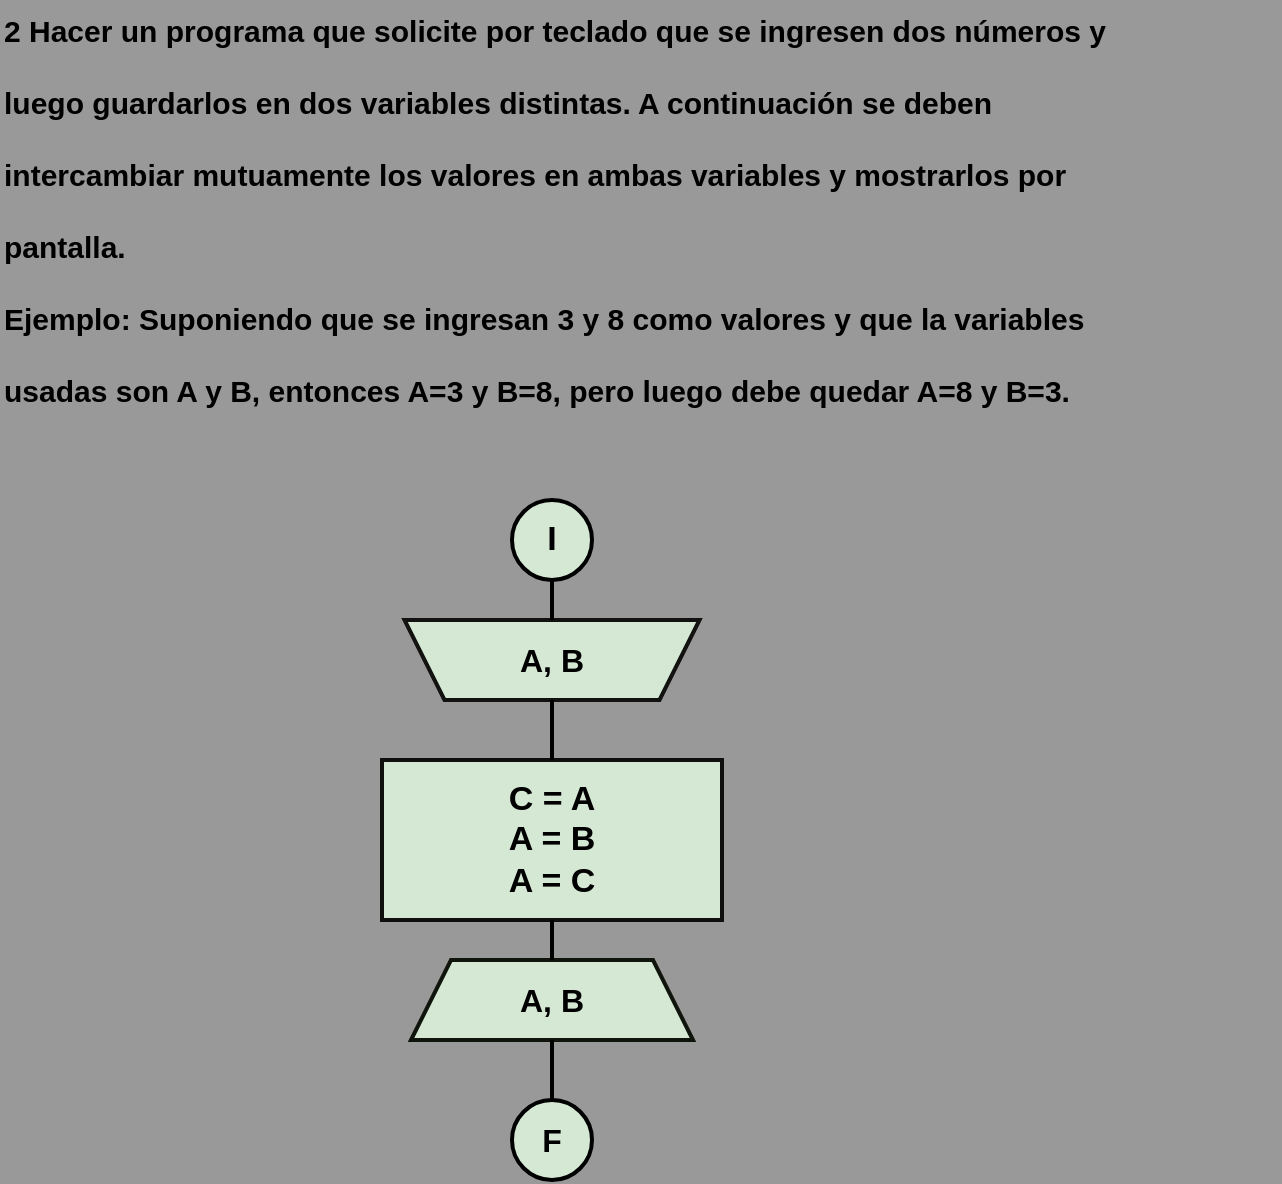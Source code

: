 <mxfile version="24.1.0" type="device">
  <diagram name="Página-1" id="YkLNtj0hxoq6ixY4eWpy">
    <mxGraphModel dx="1420" dy="830" grid="1" gridSize="10" guides="1" tooltips="1" connect="1" arrows="1" fold="1" page="1" pageScale="1" pageWidth="827" pageHeight="1169" background="#999999" math="0" shadow="0">
      <root>
        <mxCell id="0" />
        <mxCell id="1" parent="0" />
        <mxCell id="h2C9OTSrwbMe706hCyiZ-1" value="&lt;b style=&quot;font-size: 15px;&quot;&gt;&lt;font style=&quot;font-size: 15px;&quot; color=&quot;#000000&quot;&gt;2 Hacer un programa que solicite por teclado que se ingresen dos números y&lt;br&gt;&lt;br&gt;luego guardarlos en dos variables distintas. A continuación se deben&lt;br&gt;&lt;br&gt;intercambiar mutuamente los valores en ambas variables y mostrarlos por&lt;br&gt;&lt;br&gt;pantalla.&lt;br&gt;&lt;br&gt;Ejemplo: Suponiendo que se ingresan 3 y 8 como valores y que la variables&lt;br&gt;&lt;br&gt;usadas son A y B, entonces A=3 y B=8, pero luego debe quedar A=8 y B=3.&lt;/font&gt;&lt;/b&gt;" style="text;whiteSpace=wrap;html=1;" parent="1" vertex="1">
          <mxGeometry x="94" y="10" width="640" height="220" as="geometry" />
        </mxCell>
        <mxCell id="h2C9OTSrwbMe706hCyiZ-23" value="" style="group;aspect=fixed;" parent="1" vertex="1" connectable="0">
          <mxGeometry x="260" y="260" width="220" height="340" as="geometry" />
        </mxCell>
        <mxCell id="h2C9OTSrwbMe706hCyiZ-6" value="" style="strokeWidth=2;html=1;shape=mxgraph.flowchart.start_2;whiteSpace=wrap;rounded=0;labelBackgroundColor=none;strokeColor=#000000;align=center;verticalAlign=middle;fontFamily=Helvetica;fontSize=12;fontColor=default;fillColor=#d5e8d4;aspect=fixed;" parent="h2C9OTSrwbMe706hCyiZ-23" vertex="1">
          <mxGeometry x="90" y="300" width="40" height="40" as="geometry" />
        </mxCell>
        <mxCell id="h2C9OTSrwbMe706hCyiZ-7" value="" style="shape=trapezoid;perimeter=trapezoidPerimeter;whiteSpace=wrap;html=1;fixedSize=1;rounded=0;labelBackgroundColor=none;strokeColor=#0F140C;strokeWidth=2;align=center;verticalAlign=middle;fontFamily=Helvetica;fontSize=12;fontColor=default;fillColor=#d5e8d4;aspect=fixed;" parent="h2C9OTSrwbMe706hCyiZ-23" vertex="1">
          <mxGeometry x="39.5" y="230" width="141" height="40" as="geometry" />
        </mxCell>
        <mxCell id="h2C9OTSrwbMe706hCyiZ-8" value="" style="shape=trapezoid;perimeter=trapezoidPerimeter;whiteSpace=wrap;html=1;fixedSize=1;rounded=0;labelBackgroundColor=none;strokeColor=#121211;strokeWidth=2;align=center;verticalAlign=middle;fontFamily=Helvetica;fontSize=12;fontColor=default;fillColor=#d5e8d4;direction=west;container=1;aspect=fixed;" parent="h2C9OTSrwbMe706hCyiZ-23" vertex="1">
          <mxGeometry x="36.25" y="60" width="147.5" height="40" as="geometry">
            <mxRectangle x="-1020" y="-650" width="50" height="40" as="alternateBounds" />
          </mxGeometry>
        </mxCell>
        <mxCell id="h2C9OTSrwbMe706hCyiZ-12" value="&lt;b&gt;&lt;font color=&quot;#000000&quot; style=&quot;font-size: 16px;&quot;&gt;A, B&lt;/font&gt;&lt;/b&gt;" style="text;strokeColor=none;align=center;fillColor=none;html=1;verticalAlign=middle;whiteSpace=wrap;rounded=0;aspect=fixed;" parent="h2C9OTSrwbMe706hCyiZ-8" vertex="1">
          <mxGeometry x="18.75" width="110" height="40" as="geometry" />
        </mxCell>
        <mxCell id="h2C9OTSrwbMe706hCyiZ-19" value="" style="line;strokeWidth=2;direction=south;html=1;hachureGap=4;strokeColor=#000000;aspect=fixed;" parent="h2C9OTSrwbMe706hCyiZ-8" vertex="1">
          <mxGeometry x="68.75" y="-25" width="10" height="25" as="geometry" />
        </mxCell>
        <mxCell id="h2C9OTSrwbMe706hCyiZ-11" value="" style="group;aspect=fixed;" parent="h2C9OTSrwbMe706hCyiZ-23" vertex="1" connectable="0">
          <mxGeometry x="80" width="60" height="40" as="geometry" />
        </mxCell>
        <mxCell id="h2C9OTSrwbMe706hCyiZ-5" value="" style="strokeWidth=2;html=1;shape=mxgraph.flowchart.start_2;whiteSpace=wrap;rounded=0;labelBackgroundColor=none;strokeColor=#000000;align=center;verticalAlign=middle;fontFamily=Helvetica;fontSize=12;fontColor=default;fillColor=#d5e8d4;aspect=fixed;" parent="h2C9OTSrwbMe706hCyiZ-11" vertex="1">
          <mxGeometry x="10" width="40" height="40" as="geometry" />
        </mxCell>
        <mxCell id="h2C9OTSrwbMe706hCyiZ-10" value="&lt;font size=&quot;1&quot; color=&quot;#000000&quot;&gt;&lt;b style=&quot;font-size: 17px;&quot;&gt;I&lt;/b&gt;&lt;/font&gt;" style="text;strokeColor=none;align=center;fillColor=none;html=1;verticalAlign=middle;whiteSpace=wrap;rounded=0;aspect=fixed;" parent="h2C9OTSrwbMe706hCyiZ-11" vertex="1">
          <mxGeometry y="5" width="60" height="30" as="geometry" />
        </mxCell>
        <mxCell id="h2C9OTSrwbMe706hCyiZ-15" value="" style="rounded=0;whiteSpace=wrap;html=1;labelBackgroundColor=none;strokeColor=#0f100e;strokeWidth=2;align=center;verticalAlign=middle;fontFamily=Helvetica;fontSize=12;fontColor=default;fillColor=#d5e8d4;aspect=fixed;" parent="h2C9OTSrwbMe706hCyiZ-23" vertex="1">
          <mxGeometry x="25" y="130" width="170" height="80" as="geometry" />
        </mxCell>
        <mxCell id="h2C9OTSrwbMe706hCyiZ-16" value="&lt;font color=&quot;#000000&quot; style=&quot;font-size: 17px;&quot;&gt;&lt;b&gt;C = A&lt;br&gt;A = B&lt;br&gt;&amp;nbsp;A = C&amp;nbsp;&lt;br&gt;&lt;/b&gt;&lt;/font&gt;" style="text;strokeColor=none;align=center;fillColor=none;html=1;verticalAlign=middle;whiteSpace=wrap;rounded=0;aspect=fixed;" parent="h2C9OTSrwbMe706hCyiZ-23" vertex="1">
          <mxGeometry y="100" width="220" height="140" as="geometry" />
        </mxCell>
        <mxCell id="h2C9OTSrwbMe706hCyiZ-17" value="&lt;font color=&quot;#000000&quot; style=&quot;font-size: 16px;&quot;&gt;&lt;b&gt;A, B&lt;/b&gt;&lt;/font&gt;" style="text;strokeColor=none;align=center;fillColor=none;html=1;verticalAlign=middle;whiteSpace=wrap;rounded=0;aspect=fixed;" parent="h2C9OTSrwbMe706hCyiZ-23" vertex="1">
          <mxGeometry x="80" y="235" width="60" height="30" as="geometry" />
        </mxCell>
        <mxCell id="h2C9OTSrwbMe706hCyiZ-18" value="&lt;font color=&quot;#000000&quot; style=&quot;font-size: 16px;&quot;&gt;&lt;b&gt;F&lt;/b&gt;&lt;/font&gt;" style="text;strokeColor=none;align=center;fillColor=none;html=1;verticalAlign=middle;whiteSpace=wrap;rounded=0;aspect=fixed;" parent="h2C9OTSrwbMe706hCyiZ-23" vertex="1">
          <mxGeometry x="80" y="305" width="60" height="30" as="geometry" />
        </mxCell>
        <mxCell id="h2C9OTSrwbMe706hCyiZ-20" value="" style="line;strokeWidth=2;direction=south;html=1;hachureGap=4;strokeColor=#000000;aspect=fixed;" parent="h2C9OTSrwbMe706hCyiZ-23" vertex="1">
          <mxGeometry x="105" y="100" width="10" height="30" as="geometry" />
        </mxCell>
        <mxCell id="h2C9OTSrwbMe706hCyiZ-21" value="" style="line;strokeWidth=2;direction=south;html=1;hachureGap=4;strokeColor=#000000;aspect=fixed;" parent="h2C9OTSrwbMe706hCyiZ-23" vertex="1">
          <mxGeometry x="105" y="210" width="10" height="20" as="geometry" />
        </mxCell>
        <mxCell id="h2C9OTSrwbMe706hCyiZ-22" value="" style="line;strokeWidth=2;direction=south;html=1;hachureGap=4;strokeColor=#000000;aspect=fixed;" parent="h2C9OTSrwbMe706hCyiZ-23" vertex="1">
          <mxGeometry x="105" y="270" width="10" height="30" as="geometry" />
        </mxCell>
      </root>
    </mxGraphModel>
  </diagram>
</mxfile>
